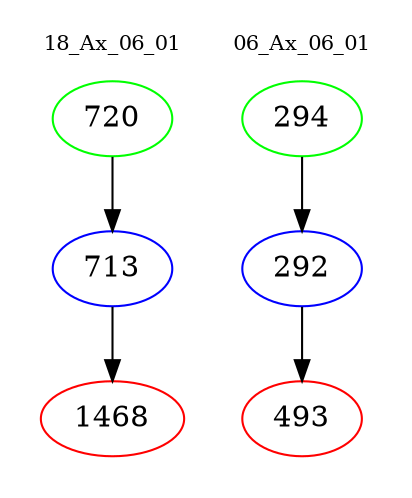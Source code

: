 digraph{
subgraph cluster_0 {
color = white
label = "18_Ax_06_01";
fontsize=10;
T0_720 [label="720", color="green"]
T0_720 -> T0_713 [color="black"]
T0_713 [label="713", color="blue"]
T0_713 -> T0_1468 [color="black"]
T0_1468 [label="1468", color="red"]
}
subgraph cluster_1 {
color = white
label = "06_Ax_06_01";
fontsize=10;
T1_294 [label="294", color="green"]
T1_294 -> T1_292 [color="black"]
T1_292 [label="292", color="blue"]
T1_292 -> T1_493 [color="black"]
T1_493 [label="493", color="red"]
}
}
